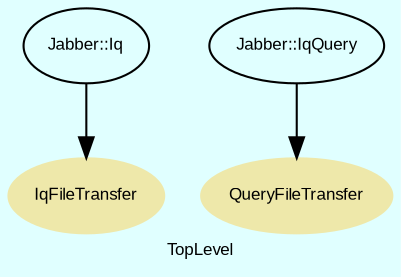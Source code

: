 digraph TopLevel {
    compound = true
    bgcolor = lightcyan1
    fontname = Arial
    fontsize = 8
    label = "TopLevel"
    node [
        fontname = Arial,
        fontsize = 8,
        color = black
    ]

    IqFileTransfer [
        fontcolor = black,
        URL = "classes/IqFileTransfer.html",
        shape = ellipse,
        color = palegoldenrod,
        style = filled,
        label = "IqFileTransfer"
    ]

    QueryFileTransfer [
        fontcolor = black,
        URL = "classes/QueryFileTransfer.html",
        shape = ellipse,
        color = palegoldenrod,
        style = filled,
        label = "QueryFileTransfer"
    ]

    Jabber__Iq [
        URL = "classes/Jabber/Iq.html",
        label = "Jabber::Iq"
    ]

    Jabber__Iq -> IqFileTransfer [

    ]

    Jabber__IqQuery [
        URL = "classes/Jabber/IqQuery.html",
        label = "Jabber::IqQuery"
    ]

    Jabber__IqQuery -> QueryFileTransfer [

    ]

}

